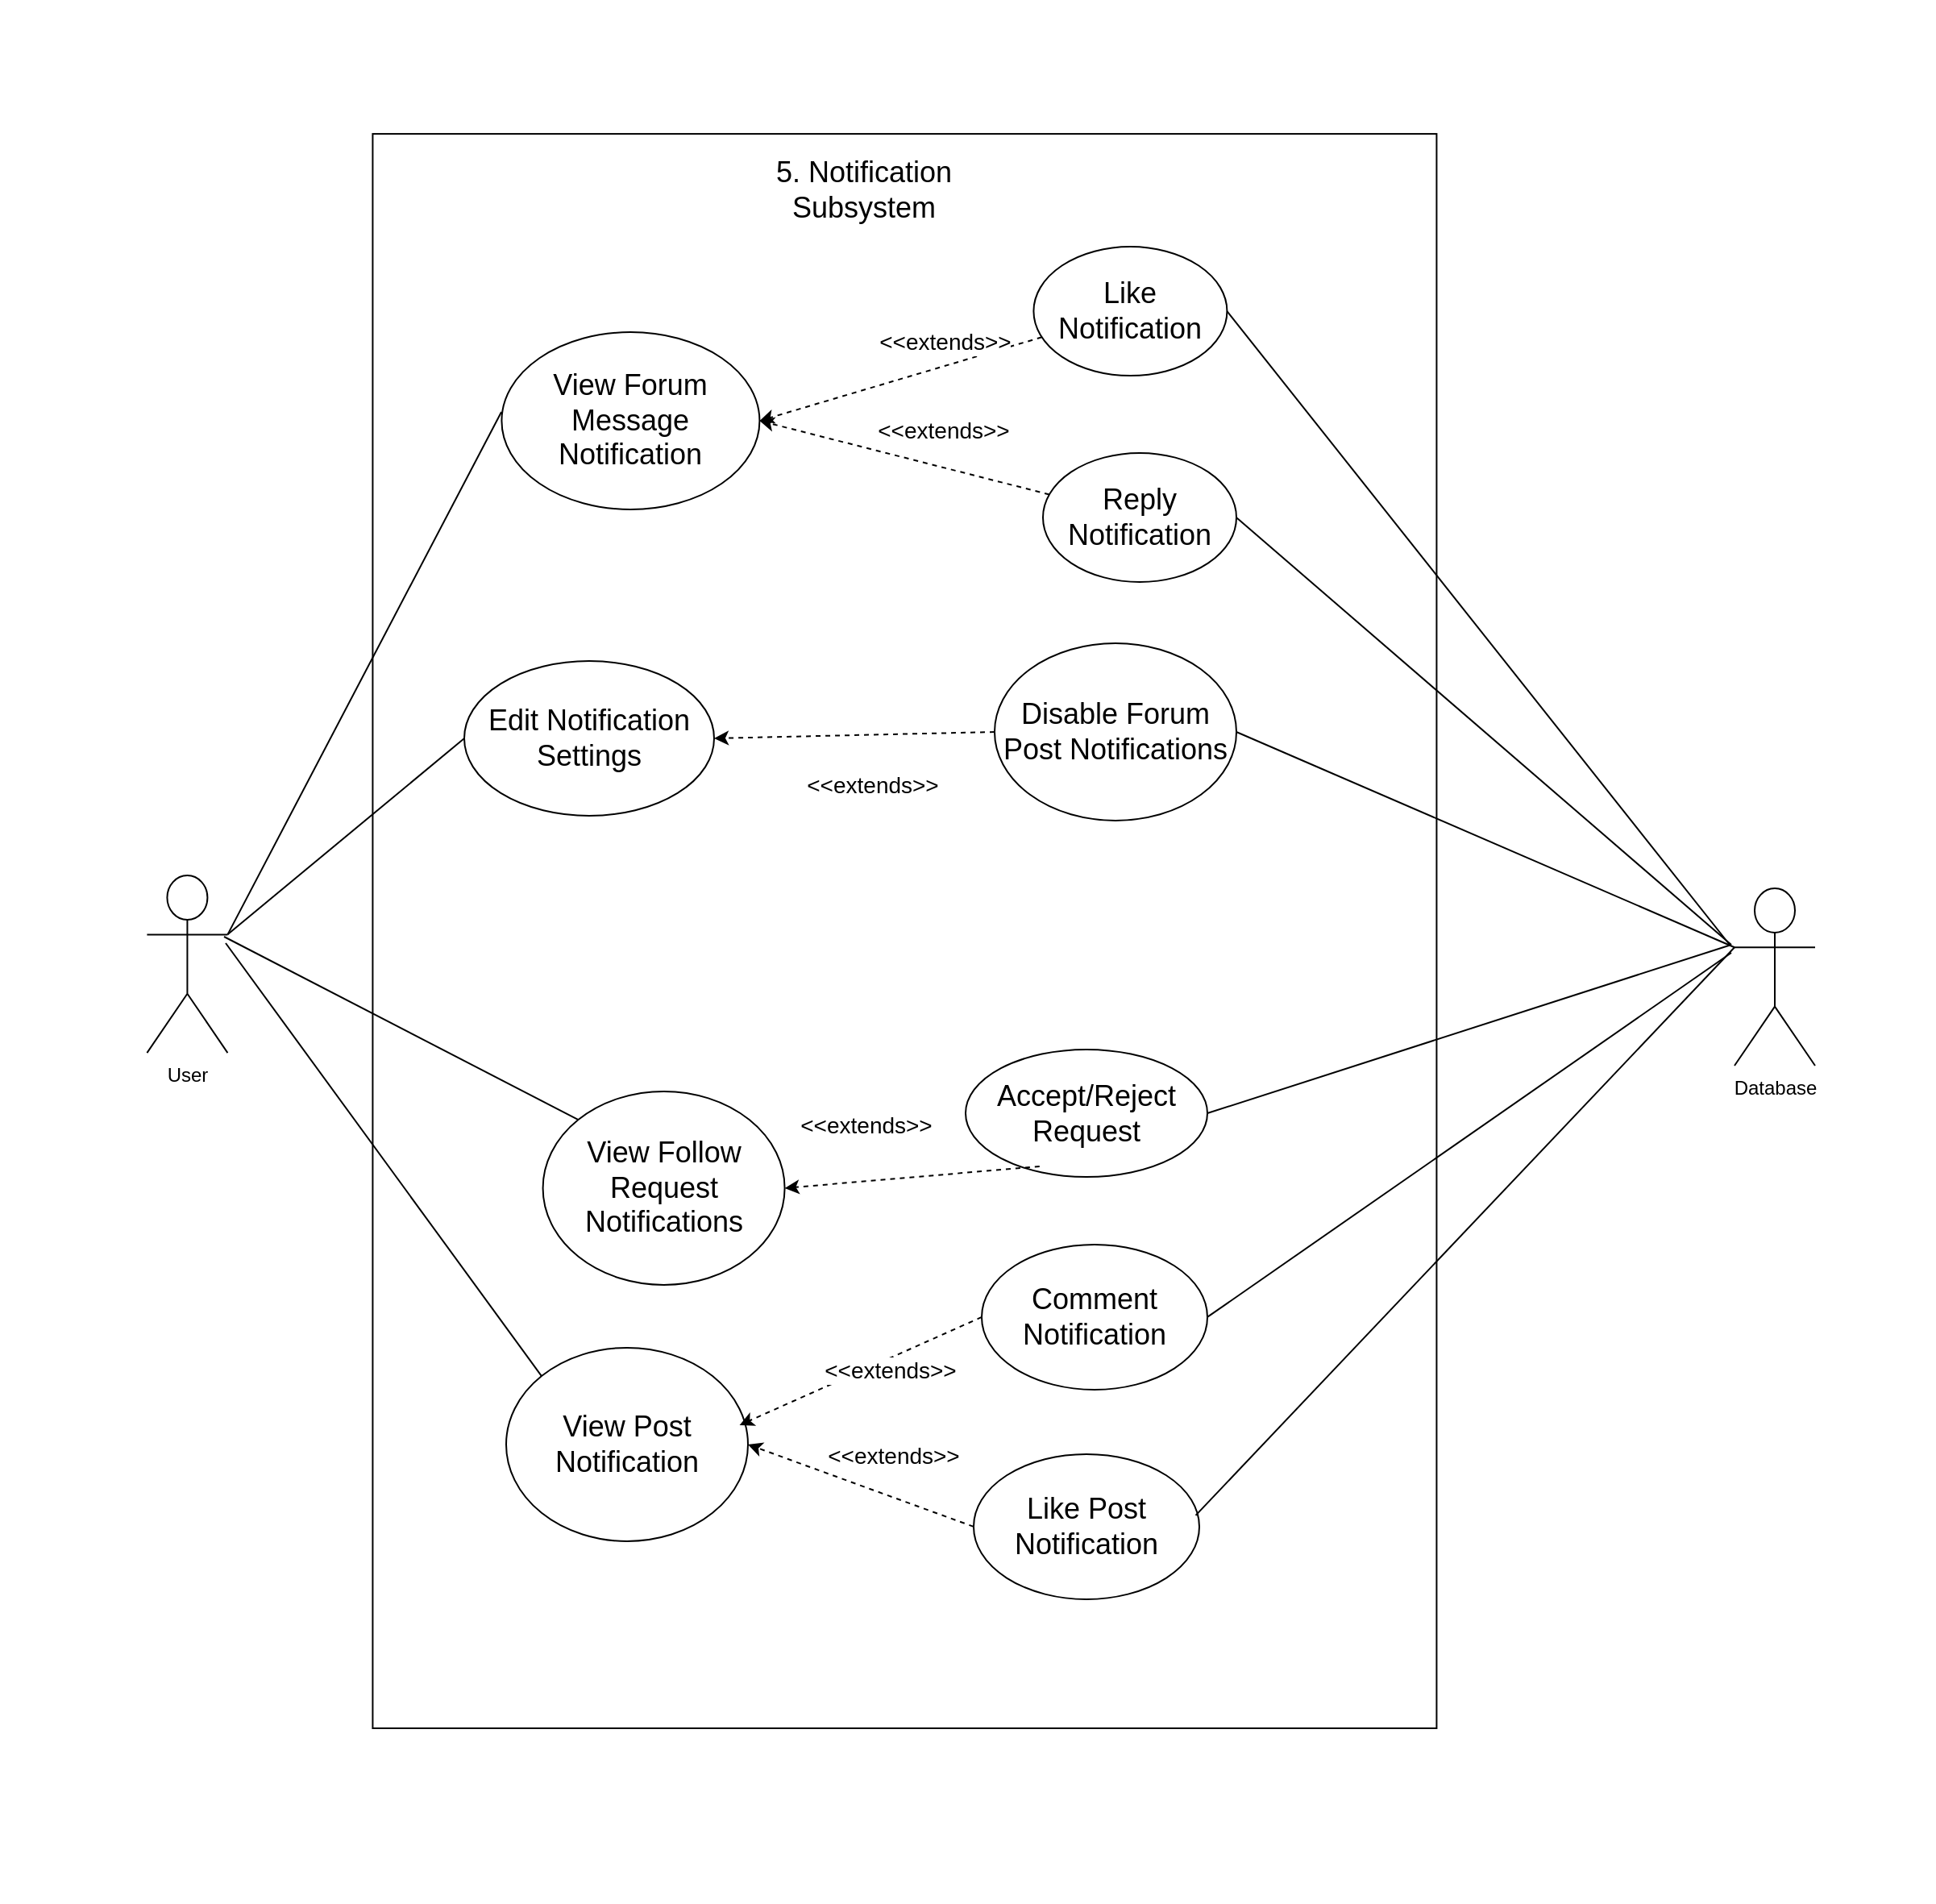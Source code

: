 <mxfile>
    <diagram name="Page-1" id="tFtbdX1ovqvAF_41Vxhx">
        <mxGraphModel dx="186" dy="1187" grid="0" gridSize="10" guides="1" tooltips="1" connect="1" arrows="1" fold="1" page="0" pageScale="1" pageWidth="850" pageHeight="1100" math="0" shadow="0">
            <root>
                <mxCell id="0"/>
                <mxCell id="1" parent="0"/>
                <mxCell id="2" value="" style="rounded=0;whiteSpace=wrap;html=1;strokeColor=none;" vertex="1" parent="1">
                    <mxGeometry x="1240" y="-278" width="1200" height="1180" as="geometry"/>
                </mxCell>
                <mxCell id="8dbzwXfBBkByxiEQPmbJ-210" value="" style="rounded=0;whiteSpace=wrap;html=1;" parent="1" vertex="1">
                    <mxGeometry x="1471.21" y="-194.96" width="660" height="988.96" as="geometry"/>
                </mxCell>
                <mxCell id="8dbzwXfBBkByxiEQPmbJ-211" style="edgeStyle=none;html=1;fontSize=12;endArrow=none;endFill=0;entryX=-0.001;entryY=0.45;entryDx=0;entryDy=0;entryPerimeter=0;exitX=1;exitY=0.333;exitDx=0;exitDy=0;exitPerimeter=0;" parent="1" source="8dbzwXfBBkByxiEQPmbJ-212" target="8dbzwXfBBkByxiEQPmbJ-214" edge="1">
                    <mxGeometry relative="1" as="geometry"/>
                </mxCell>
                <mxCell id="8dbzwXfBBkByxiEQPmbJ-212" value="User" style="shape=umlActor;verticalLabelPosition=bottom;verticalAlign=top;html=1;outlineConnect=0;" parent="1" vertex="1">
                    <mxGeometry x="1331.208" y="265.039" width="50" height="110" as="geometry"/>
                </mxCell>
                <mxCell id="8dbzwXfBBkByxiEQPmbJ-213" value="5. Notification Subsystem" style="text;html=1;strokeColor=none;fillColor=none;align=center;verticalAlign=middle;whiteSpace=wrap;rounded=0;fontSize=18;" parent="1" vertex="1">
                    <mxGeometry x="1681.208" y="-174.961" width="190" height="30" as="geometry"/>
                </mxCell>
                <mxCell id="8dbzwXfBBkByxiEQPmbJ-214" value="View Forum Message Notification" style="ellipse;whiteSpace=wrap;html=1;fontSize=18;" parent="1" vertex="1">
                    <mxGeometry x="1551.208" y="-72.001" width="160" height="110" as="geometry"/>
                </mxCell>
                <mxCell id="8dbzwXfBBkByxiEQPmbJ-220" value="Edit Notification Settings" style="ellipse;whiteSpace=wrap;html=1;fontSize=18;" parent="1" vertex="1">
                    <mxGeometry x="1528" y="132" width="155" height="96" as="geometry"/>
                </mxCell>
                <mxCell id="8dbzwXfBBkByxiEQPmbJ-221" style="edgeStyle=none;html=1;fontSize=12;endArrow=none;endFill=0;entryX=0;entryY=0.5;entryDx=0;entryDy=0;exitX=1;exitY=0.333;exitDx=0;exitDy=0;exitPerimeter=0;" parent="1" source="8dbzwXfBBkByxiEQPmbJ-212" target="8dbzwXfBBkByxiEQPmbJ-220" edge="1">
                    <mxGeometry relative="1" as="geometry">
                        <mxPoint x="1391.208" y="85.039" as="sourcePoint"/>
                        <mxPoint x="1601.088" y="81.039" as="targetPoint"/>
                    </mxGeometry>
                </mxCell>
                <mxCell id="8dbzwXfBBkByxiEQPmbJ-226" style="edgeStyle=none;html=1;dashed=1;entryX=1;entryY=0.5;entryDx=0;entryDy=0;" parent="1" source="8dbzwXfBBkByxiEQPmbJ-228" target="8dbzwXfBBkByxiEQPmbJ-214" edge="1">
                    <mxGeometry relative="1" as="geometry">
                        <mxPoint x="1676.208" y="-4.961" as="targetPoint"/>
                    </mxGeometry>
                </mxCell>
                <mxCell id="8dbzwXfBBkByxiEQPmbJ-227" value="&lt;font style=&quot;font-size: 14px;&quot;&gt;&amp;lt;&amp;lt;extends&amp;gt;&amp;gt;&lt;/font&gt;" style="edgeLabel;html=1;align=center;verticalAlign=middle;resizable=0;points=[];" parent="8dbzwXfBBkByxiEQPmbJ-226" vertex="1" connectable="0">
                    <mxGeometry x="-0.321" y="-4" relative="1" as="geometry">
                        <mxPoint y="-11" as="offset"/>
                    </mxGeometry>
                </mxCell>
                <mxCell id="8dbzwXfBBkByxiEQPmbJ-228" value="Like Notification" style="ellipse;whiteSpace=wrap;html=1;fontSize=18;" parent="1" vertex="1">
                    <mxGeometry x="1881.208" y="-124.961" width="120" height="80" as="geometry"/>
                </mxCell>
                <mxCell id="8dbzwXfBBkByxiEQPmbJ-242" value="Database" style="shape=umlActor;verticalLabelPosition=bottom;verticalAlign=top;html=1;outlineConnect=0;" parent="1" vertex="1">
                    <mxGeometry x="2315.998" y="272.999" width="50" height="110" as="geometry"/>
                </mxCell>
                <mxCell id="8dbzwXfBBkByxiEQPmbJ-243" value="Disable Forum Post Notifications" style="ellipse;whiteSpace=wrap;html=1;fontSize=18;" parent="1" vertex="1">
                    <mxGeometry x="1856.998" y="120.999" width="150" height="110" as="geometry"/>
                </mxCell>
                <mxCell id="8dbzwXfBBkByxiEQPmbJ-244" style="edgeStyle=none;html=1;entryX=1;entryY=0.5;entryDx=0;entryDy=0;fontSize=14;exitX=0;exitY=0.5;exitDx=0;exitDy=0;dashed=1;" parent="1" source="8dbzwXfBBkByxiEQPmbJ-243" target="8dbzwXfBBkByxiEQPmbJ-220" edge="1">
                    <mxGeometry relative="1" as="geometry">
                        <mxPoint x="1888.998" y="147.999" as="sourcePoint"/>
                        <mxPoint x="1718.998" y="117.999" as="targetPoint"/>
                    </mxGeometry>
                </mxCell>
                <mxCell id="8dbzwXfBBkByxiEQPmbJ-245" value="&amp;lt;&amp;lt;extends&amp;gt;&amp;gt;" style="edgeLabel;html=1;align=center;verticalAlign=middle;resizable=0;points=[];fontSize=14;" parent="8dbzwXfBBkByxiEQPmbJ-244" vertex="1" connectable="0">
                    <mxGeometry x="0.31" relative="1" as="geometry">
                        <mxPoint x="38" y="30" as="offset"/>
                    </mxGeometry>
                </mxCell>
                <mxCell id="8dbzwXfBBkByxiEQPmbJ-249" style="edgeStyle=none;html=1;fontSize=12;endArrow=none;endFill=0;entryX=0;entryY=0.333;entryDx=0;entryDy=0;exitX=1;exitY=0.5;exitDx=0;exitDy=0;entryPerimeter=0;" parent="1" source="8dbzwXfBBkByxiEQPmbJ-243" target="8dbzwXfBBkByxiEQPmbJ-242" edge="1">
                    <mxGeometry relative="1" as="geometry">
                        <mxPoint x="2331.208" y="245.039" as="sourcePoint"/>
                        <mxPoint x="2531.208" y="770.039" as="targetPoint"/>
                    </mxGeometry>
                </mxCell>
                <mxCell id="8dbzwXfBBkByxiEQPmbJ-251" style="edgeStyle=none;html=1;dashed=1;entryX=1;entryY=0.5;entryDx=0;entryDy=0;" parent="1" source="8dbzwXfBBkByxiEQPmbJ-253" target="8dbzwXfBBkByxiEQPmbJ-214" edge="1">
                    <mxGeometry relative="1" as="geometry">
                        <mxPoint x="1648.145" y="108.675" as="targetPoint"/>
                    </mxGeometry>
                </mxCell>
                <mxCell id="8dbzwXfBBkByxiEQPmbJ-252" value="&lt;font style=&quot;font-size: 14px;&quot;&gt;&amp;lt;&amp;lt;extends&amp;gt;&amp;gt;&lt;/font&gt;" style="edgeLabel;html=1;align=center;verticalAlign=middle;resizable=0;points=[];" parent="8dbzwXfBBkByxiEQPmbJ-251" vertex="1" connectable="0">
                    <mxGeometry x="-0.321" y="-4" relative="1" as="geometry">
                        <mxPoint x="-6" y="-21" as="offset"/>
                    </mxGeometry>
                </mxCell>
                <mxCell id="8dbzwXfBBkByxiEQPmbJ-253" value="Reply Notification" style="ellipse;whiteSpace=wrap;html=1;fontSize=18;" parent="1" vertex="1">
                    <mxGeometry x="1886.998" y="2.999" width="120" height="80" as="geometry"/>
                </mxCell>
                <mxCell id="8dbzwXfBBkByxiEQPmbJ-256" style="edgeStyle=none;curved=1;rounded=0;orthogonalLoop=1;jettySize=auto;html=1;exitX=0.5;exitY=1;exitDx=0;exitDy=0;fontSize=12;startSize=8;endSize=8;" parent="1" edge="1">
                    <mxGeometry relative="1" as="geometry">
                        <mxPoint x="1799" y="746.96" as="sourcePoint"/>
                        <mxPoint x="1799" y="746.96" as="targetPoint"/>
                    </mxGeometry>
                </mxCell>
                <mxCell id="8dbzwXfBBkByxiEQPmbJ-257" value="View Follow Request Notifications" style="ellipse;whiteSpace=wrap;html=1;fontSize=18;" parent="1" vertex="1">
                    <mxGeometry x="1576.788" y="398.959" width="150" height="120" as="geometry"/>
                </mxCell>
                <mxCell id="8dbzwXfBBkByxiEQPmbJ-258" value="View Post Notification" style="ellipse;whiteSpace=wrap;html=1;fontSize=18;" parent="1" vertex="1">
                    <mxGeometry x="1553.998" y="557.959" width="150" height="120" as="geometry"/>
                </mxCell>
                <mxCell id="8dbzwXfBBkByxiEQPmbJ-260" style="edgeStyle=none;html=1;fontSize=12;endArrow=none;endFill=0;entryX=0;entryY=0;entryDx=0;entryDy=0;" parent="1" target="8dbzwXfBBkByxiEQPmbJ-257" edge="1">
                    <mxGeometry relative="1" as="geometry">
                        <mxPoint x="1379" y="303" as="sourcePoint"/>
                        <mxPoint x="1591.21" y="537" as="targetPoint"/>
                    </mxGeometry>
                </mxCell>
                <mxCell id="8dbzwXfBBkByxiEQPmbJ-261" style="edgeStyle=none;html=1;fontSize=12;endArrow=none;endFill=0;entryX=0;entryY=0;entryDx=0;entryDy=0;" parent="1" target="8dbzwXfBBkByxiEQPmbJ-258" edge="1">
                    <mxGeometry relative="1" as="geometry">
                        <mxPoint x="1380" y="307" as="sourcePoint"/>
                        <mxPoint x="1593" y="702" as="targetPoint"/>
                    </mxGeometry>
                </mxCell>
                <mxCell id="8dbzwXfBBkByxiEQPmbJ-262" value="Comment Notification" style="ellipse;whiteSpace=wrap;html=1;fontSize=18;" parent="1" vertex="1">
                    <mxGeometry x="1848.998" y="493.959" width="140" height="90" as="geometry"/>
                </mxCell>
                <mxCell id="8dbzwXfBBkByxiEQPmbJ-263" style="edgeStyle=none;html=1;entryX=1;entryY=0.5;entryDx=0;entryDy=0;fontSize=14;exitX=0;exitY=0.5;exitDx=0;exitDy=0;dashed=1;" parent="1" source="8dbzwXfBBkByxiEQPmbJ-262" edge="1">
                    <mxGeometry relative="1" as="geometry">
                        <mxPoint x="1678.511" y="540.915" as="sourcePoint"/>
                        <mxPoint x="1698.79" y="605.96" as="targetPoint"/>
                    </mxGeometry>
                </mxCell>
                <mxCell id="8dbzwXfBBkByxiEQPmbJ-264" value="&amp;lt;&amp;lt;extends&amp;gt;&amp;gt;" style="edgeLabel;html=1;align=center;verticalAlign=middle;resizable=0;points=[];fontSize=14;" parent="8dbzwXfBBkByxiEQPmbJ-263" vertex="1" connectable="0">
                    <mxGeometry x="0.31" relative="1" as="geometry">
                        <mxPoint x="41" y="-11" as="offset"/>
                    </mxGeometry>
                </mxCell>
                <mxCell id="8dbzwXfBBkByxiEQPmbJ-265" value="Like Post Notification" style="ellipse;whiteSpace=wrap;html=1;fontSize=18;" parent="1" vertex="1">
                    <mxGeometry x="1843.998" y="623.959" width="140" height="90" as="geometry"/>
                </mxCell>
                <mxCell id="8dbzwXfBBkByxiEQPmbJ-266" style="edgeStyle=none;html=1;entryX=1;entryY=0.5;entryDx=0;entryDy=0;fontSize=14;exitX=0;exitY=0.5;exitDx=0;exitDy=0;dashed=1;" parent="1" source="8dbzwXfBBkByxiEQPmbJ-265" target="8dbzwXfBBkByxiEQPmbJ-258" edge="1">
                    <mxGeometry relative="1" as="geometry">
                        <mxPoint x="1673.511" y="670.915" as="sourcePoint"/>
                        <mxPoint x="1693.79" y="735.96" as="targetPoint"/>
                    </mxGeometry>
                </mxCell>
                <mxCell id="8dbzwXfBBkByxiEQPmbJ-267" value="&amp;lt;&amp;lt;extends&amp;gt;&amp;gt;" style="edgeLabel;html=1;align=center;verticalAlign=middle;resizable=0;points=[];fontSize=14;" parent="8dbzwXfBBkByxiEQPmbJ-266" vertex="1" connectable="0">
                    <mxGeometry x="0.31" relative="1" as="geometry">
                        <mxPoint x="41" y="-11" as="offset"/>
                    </mxGeometry>
                </mxCell>
                <mxCell id="8dbzwXfBBkByxiEQPmbJ-268" style="edgeStyle=none;html=1;fontSize=12;endArrow=none;endFill=0;exitX=1;exitY=0.5;exitDx=0;exitDy=0;" parent="1" source="8dbzwXfBBkByxiEQPmbJ-262" edge="1">
                    <mxGeometry relative="1" as="geometry">
                        <mxPoint x="2037" y="798" as="sourcePoint"/>
                        <mxPoint x="2314" y="313" as="targetPoint"/>
                    </mxGeometry>
                </mxCell>
                <mxCell id="8dbzwXfBBkByxiEQPmbJ-269" style="edgeStyle=none;html=1;fontSize=12;endArrow=none;endFill=0;entryX=0;entryY=0.333;entryDx=0;entryDy=0;exitX=0.984;exitY=0.422;exitDx=0;exitDy=0;entryPerimeter=0;exitPerimeter=0;" parent="1" source="8dbzwXfBBkByxiEQPmbJ-265" target="8dbzwXfBBkByxiEQPmbJ-242" edge="1">
                    <mxGeometry relative="1" as="geometry">
                        <mxPoint x="1997" y="928" as="sourcePoint"/>
                        <mxPoint x="2357" y="845" as="targetPoint"/>
                    </mxGeometry>
                </mxCell>
                <mxCell id="8dbzwXfBBkByxiEQPmbJ-273" style="edgeStyle=none;html=1;fontSize=12;endArrow=none;endFill=0;exitX=1;exitY=0.5;exitDx=0;exitDy=0;" parent="1" source="8dbzwXfBBkByxiEQPmbJ-228" edge="1">
                    <mxGeometry relative="1" as="geometry">
                        <mxPoint x="2001" y="188" as="sourcePoint"/>
                        <mxPoint x="2313" y="308" as="targetPoint"/>
                    </mxGeometry>
                </mxCell>
                <mxCell id="8dbzwXfBBkByxiEQPmbJ-274" style="edgeStyle=none;html=1;fontSize=12;endArrow=none;endFill=0;exitX=1;exitY=0.5;exitDx=0;exitDy=0;" parent="1" source="8dbzwXfBBkByxiEQPmbJ-253" edge="1">
                    <mxGeometry relative="1" as="geometry">
                        <mxPoint x="2001" y="360" as="sourcePoint"/>
                        <mxPoint x="2314" y="308" as="targetPoint"/>
                    </mxGeometry>
                </mxCell>
                <mxCell id="8dbzwXfBBkByxiEQPmbJ-275" value="Accept/Reject Request" style="ellipse;whiteSpace=wrap;html=1;fontSize=18;" parent="1" vertex="1">
                    <mxGeometry x="1839" y="373.0" width="150" height="79.04" as="geometry"/>
                </mxCell>
                <mxCell id="8dbzwXfBBkByxiEQPmbJ-276" style="edgeStyle=none;html=1;fontSize=12;endArrow=none;endFill=0;exitX=1;exitY=0.5;exitDx=0;exitDy=0;" parent="1" source="8dbzwXfBBkByxiEQPmbJ-275" edge="1">
                    <mxGeometry relative="1" as="geometry">
                        <mxPoint x="1951" y="645" as="sourcePoint"/>
                        <mxPoint x="2314" y="308" as="targetPoint"/>
                    </mxGeometry>
                </mxCell>
                <mxCell id="8dbzwXfBBkByxiEQPmbJ-277" style="edgeStyle=none;html=1;entryX=1;entryY=0.5;entryDx=0;entryDy=0;fontSize=14;exitX=0.306;exitY=0.917;exitDx=0;exitDy=0;dashed=1;exitPerimeter=0;" parent="1" source="8dbzwXfBBkByxiEQPmbJ-275" target="8dbzwXfBBkByxiEQPmbJ-257" edge="1">
                    <mxGeometry relative="1" as="geometry">
                        <mxPoint x="1853.79" y="678.96" as="sourcePoint"/>
                        <mxPoint x="1713.79" y="627.96" as="targetPoint"/>
                        <Array as="points"/>
                    </mxGeometry>
                </mxCell>
                <mxCell id="8dbzwXfBBkByxiEQPmbJ-278" value="&amp;lt;&amp;lt;extends&amp;gt;&amp;gt;" style="edgeLabel;html=1;align=center;verticalAlign=middle;resizable=0;points=[];fontSize=14;" parent="8dbzwXfBBkByxiEQPmbJ-277" vertex="1" connectable="0">
                    <mxGeometry x="0.31" relative="1" as="geometry">
                        <mxPoint x="-5" y="-35" as="offset"/>
                    </mxGeometry>
                </mxCell>
            </root>
        </mxGraphModel>
    </diagram>
</mxfile>